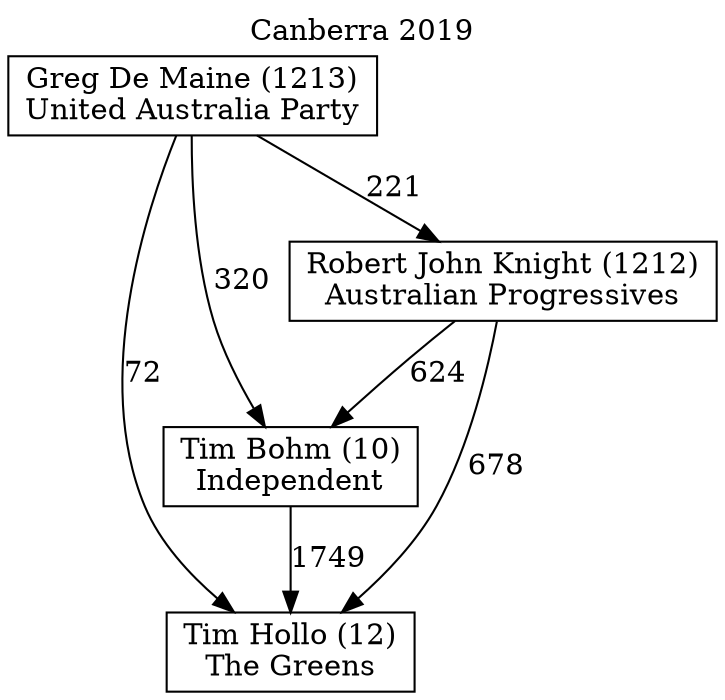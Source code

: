 // House preference flow
digraph "Tim Hollo (12)_Canberra_2019" {
	graph [label="Canberra 2019" labelloc=t mclimit=10]
	node [shape=box]
	"Tim Hollo (12)" [label="Tim Hollo (12)
The Greens"]
	"Tim Bohm (10)" [label="Tim Bohm (10)
Independent"]
	"Robert John Knight (1212)" [label="Robert John Knight (1212)
Australian Progressives"]
	"Greg De Maine (1213)" [label="Greg De Maine (1213)
United Australia Party"]
	"Tim Hollo (12)" [label="Tim Hollo (12)
The Greens"]
	"Robert John Knight (1212)" [label="Robert John Knight (1212)
Australian Progressives"]
	"Greg De Maine (1213)" [label="Greg De Maine (1213)
United Australia Party"]
	"Tim Hollo (12)" [label="Tim Hollo (12)
The Greens"]
	"Greg De Maine (1213)" [label="Greg De Maine (1213)
United Australia Party"]
	"Greg De Maine (1213)" [label="Greg De Maine (1213)
United Australia Party"]
	"Robert John Knight (1212)" [label="Robert John Knight (1212)
Australian Progressives"]
	"Greg De Maine (1213)" [label="Greg De Maine (1213)
United Australia Party"]
	"Greg De Maine (1213)" [label="Greg De Maine (1213)
United Australia Party"]
	"Tim Bohm (10)" [label="Tim Bohm (10)
Independent"]
	"Robert John Knight (1212)" [label="Robert John Knight (1212)
Australian Progressives"]
	"Greg De Maine (1213)" [label="Greg De Maine (1213)
United Australia Party"]
	"Tim Bohm (10)" [label="Tim Bohm (10)
Independent"]
	"Greg De Maine (1213)" [label="Greg De Maine (1213)
United Australia Party"]
	"Greg De Maine (1213)" [label="Greg De Maine (1213)
United Australia Party"]
	"Robert John Knight (1212)" [label="Robert John Knight (1212)
Australian Progressives"]
	"Greg De Maine (1213)" [label="Greg De Maine (1213)
United Australia Party"]
	"Greg De Maine (1213)" [label="Greg De Maine (1213)
United Australia Party"]
	"Tim Bohm (10)" -> "Tim Hollo (12)" [label=1749]
	"Robert John Knight (1212)" -> "Tim Bohm (10)" [label=624]
	"Greg De Maine (1213)" -> "Robert John Knight (1212)" [label=221]
	"Robert John Knight (1212)" -> "Tim Hollo (12)" [label=678]
	"Greg De Maine (1213)" -> "Tim Hollo (12)" [label=72]
	"Greg De Maine (1213)" -> "Tim Bohm (10)" [label=320]
}
